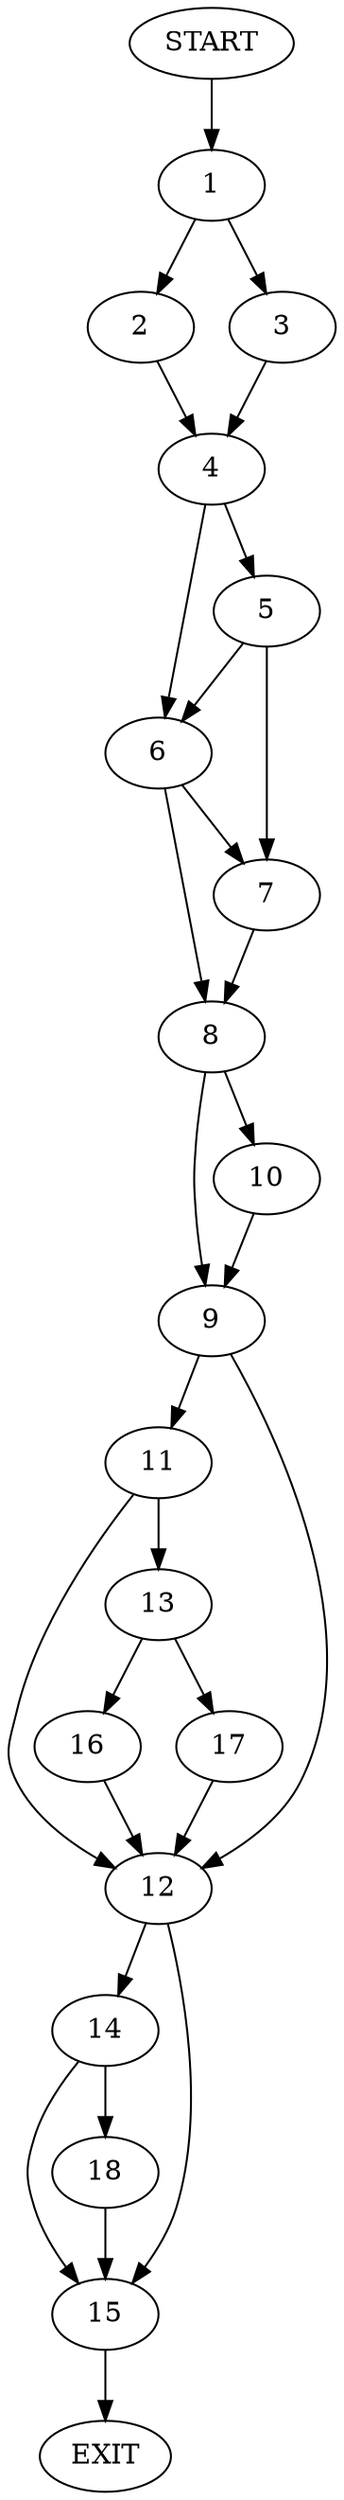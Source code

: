 digraph {
0 [label="START"]
19 [label="EXIT"]
0 -> 1
1 -> 2
1 -> 3
3 -> 4
2 -> 4
4 -> 5
4 -> 6
5 -> 6
5 -> 7
6 -> 8
6 -> 7
7 -> 8
8 -> 9
8 -> 10
9 -> 11
9 -> 12
10 -> 9
11 -> 12
11 -> 13
12 -> 14
12 -> 15
13 -> 16
13 -> 17
16 -> 12
17 -> 12
15 -> 19
14 -> 15
14 -> 18
18 -> 15
}
